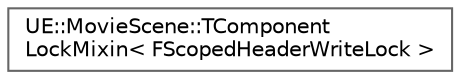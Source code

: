digraph "Graphical Class Hierarchy"
{
 // INTERACTIVE_SVG=YES
 // LATEX_PDF_SIZE
  bgcolor="transparent";
  edge [fontname=Helvetica,fontsize=10,labelfontname=Helvetica,labelfontsize=10];
  node [fontname=Helvetica,fontsize=10,shape=box,height=0.2,width=0.4];
  rankdir="LR";
  Node0 [id="Node000000",label="UE::MovieScene::TComponent\lLockMixin\< FScopedHeaderWriteLock \>",height=0.2,width=0.4,color="grey40", fillcolor="white", style="filled",URL="$de/d84/structUE_1_1MovieScene_1_1TComponentLockMixin_3_01FScopedHeaderWriteLock_01_4.html",tooltip=" "];
}
